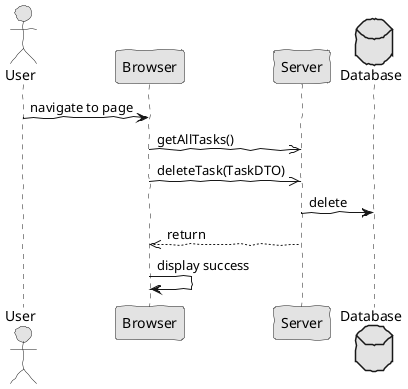 @startuml  analysis.png
skinparam handwritten true
skinparam monochrome true
skinparam packageStyle rect
skinparam defaultFontName FG Virgil
skinparam shadowing false

actor User

User -> Browser : navigate to page
Browser ->> Server : getAllTasks()
Browser ->> Server : deleteTask(TaskDTO)

database Database

Server -> Database : delete

Server -->> Browser : return

Browser -> Browser : display success

@enduml
